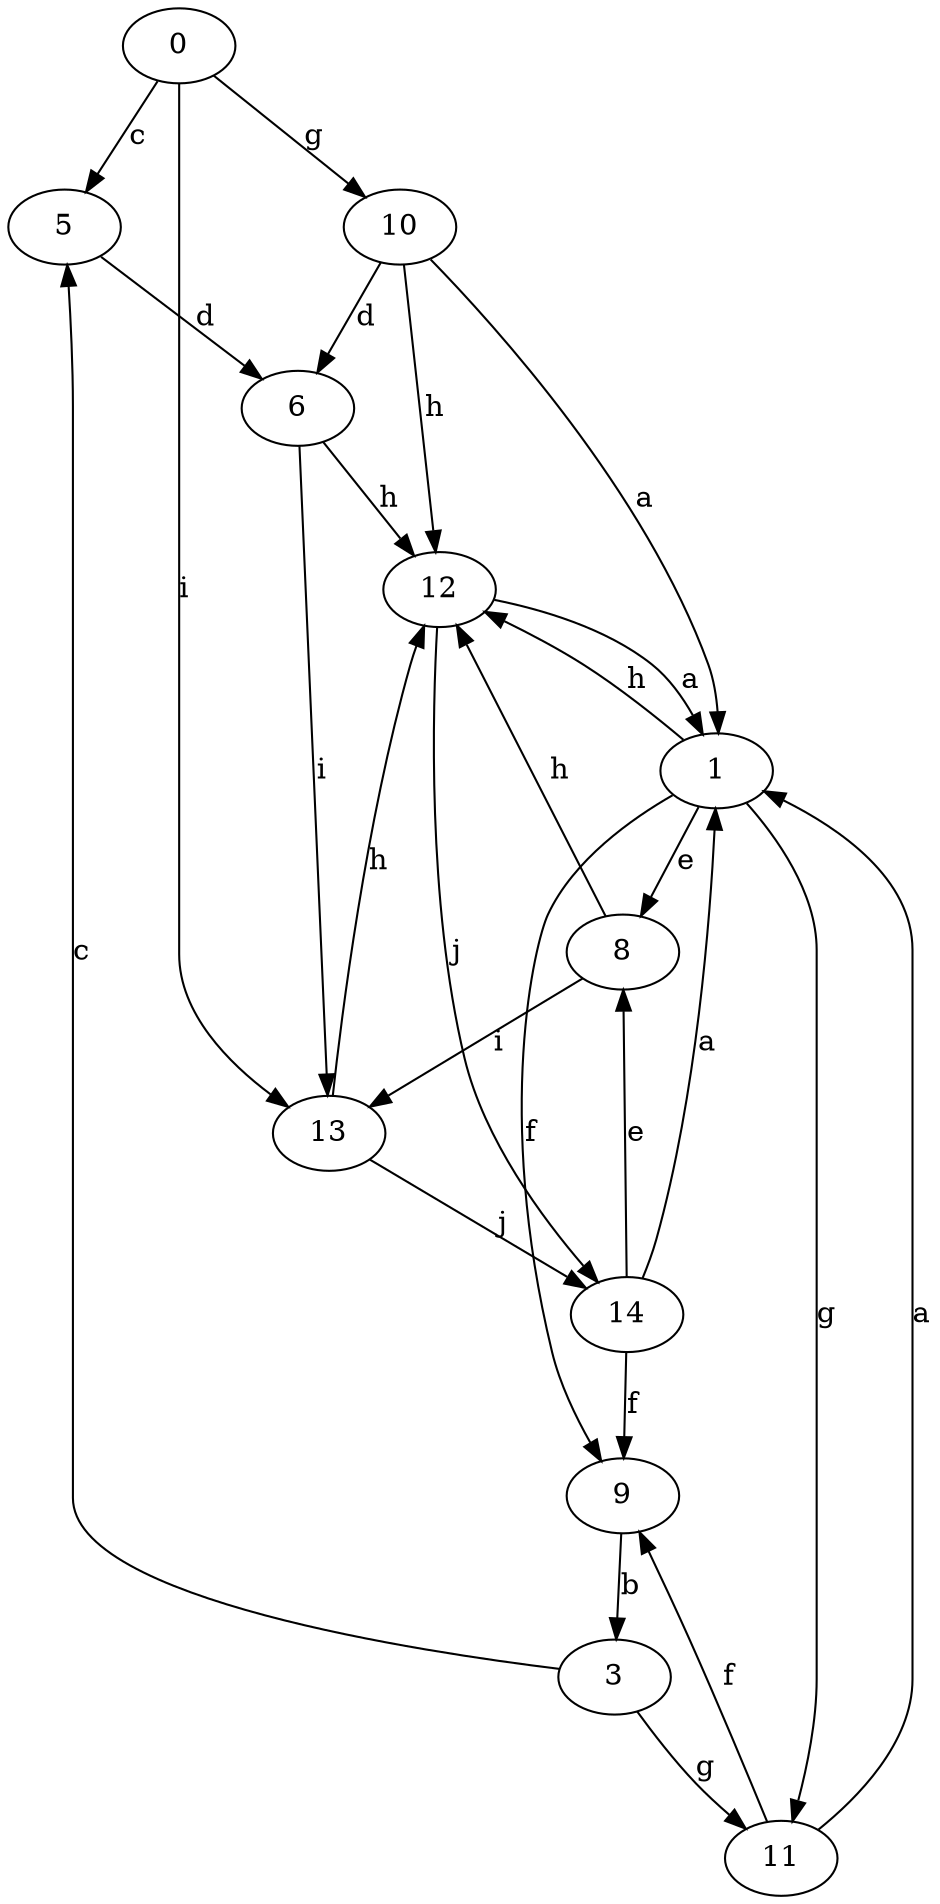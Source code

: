 strict digraph  {
0;
1;
3;
5;
6;
8;
9;
10;
11;
12;
13;
14;
0 -> 5  [label=c];
0 -> 10  [label=g];
0 -> 13  [label=i];
1 -> 8  [label=e];
1 -> 9  [label=f];
1 -> 11  [label=g];
1 -> 12  [label=h];
3 -> 5  [label=c];
3 -> 11  [label=g];
5 -> 6  [label=d];
6 -> 12  [label=h];
6 -> 13  [label=i];
8 -> 12  [label=h];
8 -> 13  [label=i];
9 -> 3  [label=b];
10 -> 1  [label=a];
10 -> 6  [label=d];
10 -> 12  [label=h];
11 -> 1  [label=a];
11 -> 9  [label=f];
12 -> 1  [label=a];
12 -> 14  [label=j];
13 -> 12  [label=h];
13 -> 14  [label=j];
14 -> 1  [label=a];
14 -> 8  [label=e];
14 -> 9  [label=f];
}
